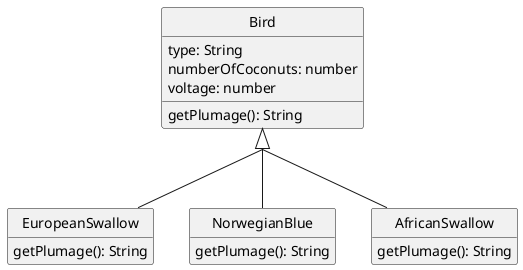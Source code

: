 @startuml

skinparam style strictuml
skinparam backgroundcolor transparent
skinparam groupInheritance 2
hide empty members

class Bird {
    type: String
    numberOfCoconuts: number
    voltage: number

    getPlumage(): String
}

class EuropeanSwallow extends Bird {
    getPlumage(): String
}

class NorwegianBlue extends Bird {
    getPlumage(): String
}

class AfricanSwallow extends Bird {
    getPlumage(): String
}

@enduml